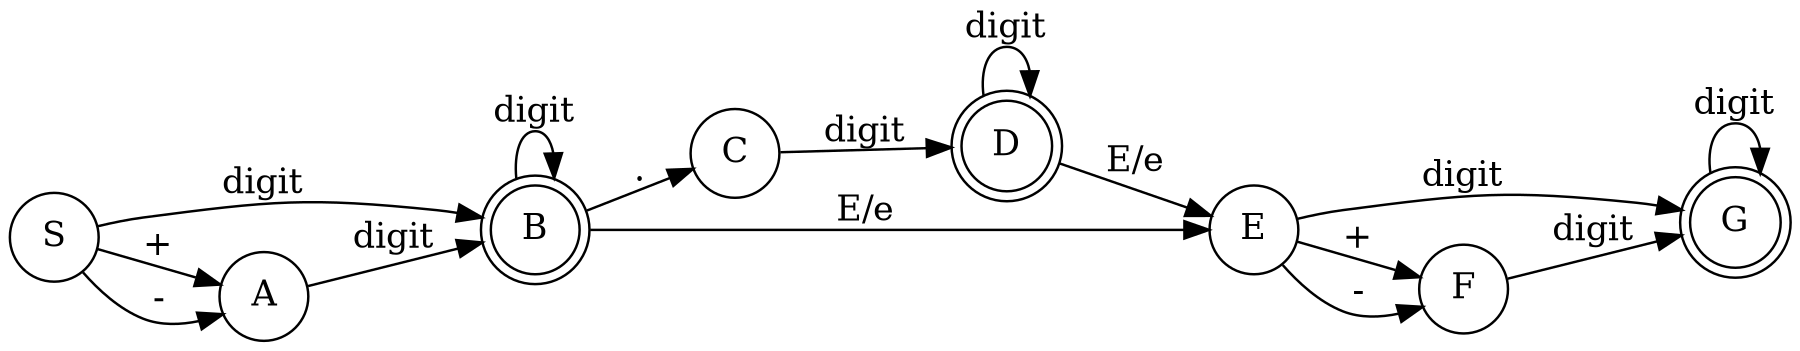 digraph finite_state_machine {
	rankdir=LR;
	size="12,9!"
	node [shape = doublecircle]; B D G;
	node [shape = circle];
	S -> A [label = "+"];
	S -> A [label = "-"];
	S -> B [label = "digit"];

	A -> B [label = "digit"];

	B -> B [label = "digit"];
	B -> C [label = "."];
	B -> E [label = "E/e"];

	C -> D [label = "digit"];

	D -> D [label = "digit"];
	D -> E [label = "E/e"];

	E -> F [label = "+"];
	E -> F [label = "-"];
	E -> G [label = "digit"];

	F -> G [label = "digit"];

	G -> G [label = "digit"];
}
